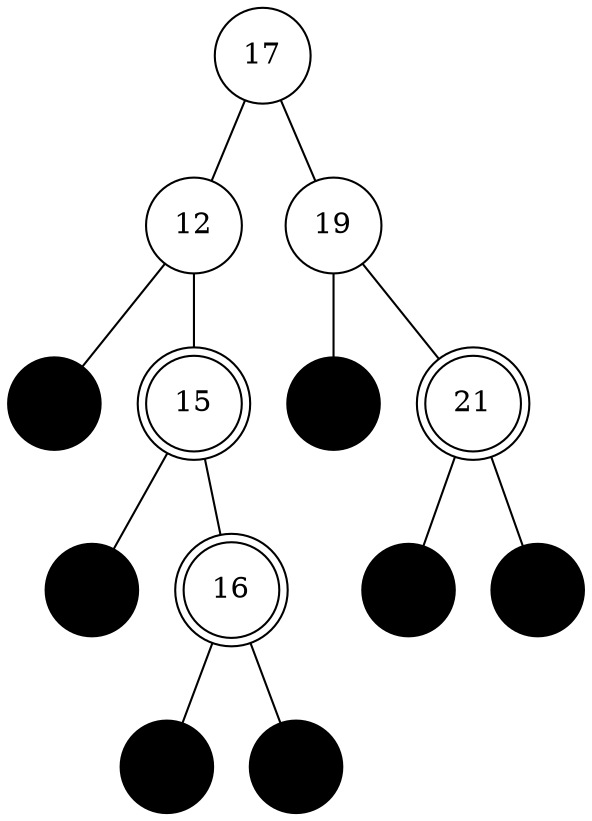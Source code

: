 graph step11 { node[ordering=out]; 15 [shape=doublecircle]; 16 [shape=doublecircle]; 21 [shape=doublecircle]; 17 [shape=circle]; 19 [shape=circle]; 12 [shape=circle]; node [shape=circle, color=black]; e1 [style=filled, fillcolor=black]; e2 [style=filled, fillcolor=black]; e3 [style=filled, fillcolor=black]; e4 [style=filled, fillcolor=black]; e5 [style=filled, fillcolor=black]; e6 [style=filled, fillcolor=black]; e7 [style=filled, fillcolor=black]; 17--12; 17--19; 12--e1; 12--15; 15--e3; 15--16; 16--e2; 16--e7; 19--e4; 19--21; 21--e5; 21--e6; }
